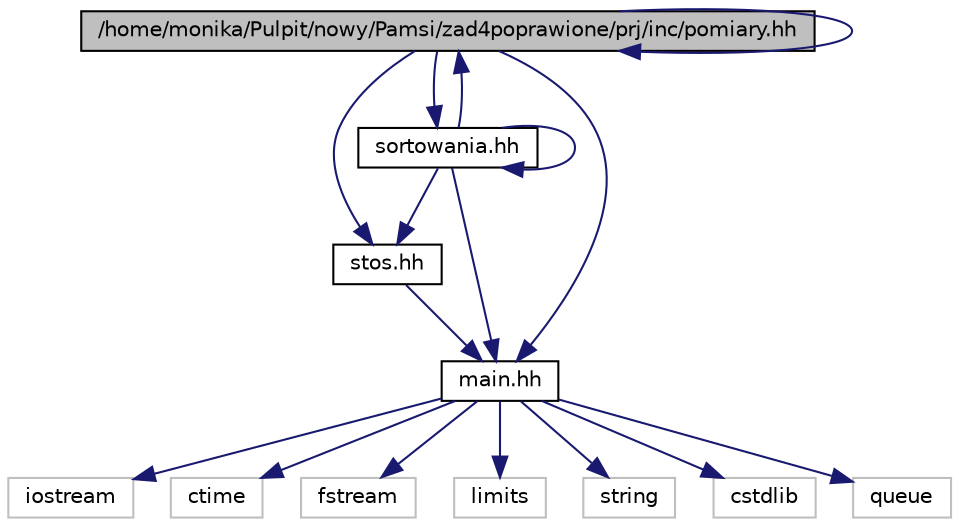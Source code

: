 digraph G
{
  edge [fontname="Helvetica",fontsize="10",labelfontname="Helvetica",labelfontsize="10"];
  node [fontname="Helvetica",fontsize="10",shape=record];
  Node1 [label="/home/monika/Pulpit/nowy/Pamsi/zad4poprawione/prj/inc/pomiary.hh",height=0.2,width=0.4,color="black", fillcolor="grey75", style="filled" fontcolor="black"];
  Node1 -> Node1 [color="midnightblue",fontsize="10",style="solid"];
  Node1 -> Node2 [color="midnightblue",fontsize="10",style="solid"];
  Node2 [label="sortowania.hh",height=0.2,width=0.4,color="black", fillcolor="white", style="filled",URL="$sortowania_8hh.html"];
  Node2 -> Node1 [color="midnightblue",fontsize="10",style="solid"];
  Node2 -> Node2 [color="midnightblue",fontsize="10",style="solid"];
  Node2 -> Node3 [color="midnightblue",fontsize="10",style="solid"];
  Node3 [label="stos.hh",height=0.2,width=0.4,color="black", fillcolor="white", style="filled",URL="$stos_8hh.html"];
  Node3 -> Node4 [color="midnightblue",fontsize="10",style="solid"];
  Node4 [label="main.hh",height=0.2,width=0.4,color="black", fillcolor="white", style="filled",URL="$main_8hh.html"];
  Node4 -> Node5 [color="midnightblue",fontsize="10",style="solid"];
  Node5 [label="iostream",height=0.2,width=0.4,color="grey75", fillcolor="white", style="filled"];
  Node4 -> Node6 [color="midnightblue",fontsize="10",style="solid"];
  Node6 [label="ctime",height=0.2,width=0.4,color="grey75", fillcolor="white", style="filled"];
  Node4 -> Node7 [color="midnightblue",fontsize="10",style="solid"];
  Node7 [label="fstream",height=0.2,width=0.4,color="grey75", fillcolor="white", style="filled"];
  Node4 -> Node8 [color="midnightblue",fontsize="10",style="solid"];
  Node8 [label="limits",height=0.2,width=0.4,color="grey75", fillcolor="white", style="filled"];
  Node4 -> Node9 [color="midnightblue",fontsize="10",style="solid"];
  Node9 [label="string",height=0.2,width=0.4,color="grey75", fillcolor="white", style="filled"];
  Node4 -> Node10 [color="midnightblue",fontsize="10",style="solid"];
  Node10 [label="cstdlib",height=0.2,width=0.4,color="grey75", fillcolor="white", style="filled"];
  Node4 -> Node11 [color="midnightblue",fontsize="10",style="solid"];
  Node11 [label="queue",height=0.2,width=0.4,color="grey75", fillcolor="white", style="filled"];
  Node2 -> Node4 [color="midnightblue",fontsize="10",style="solid"];
  Node1 -> Node3 [color="midnightblue",fontsize="10",style="solid"];
  Node1 -> Node4 [color="midnightblue",fontsize="10",style="solid"];
}
